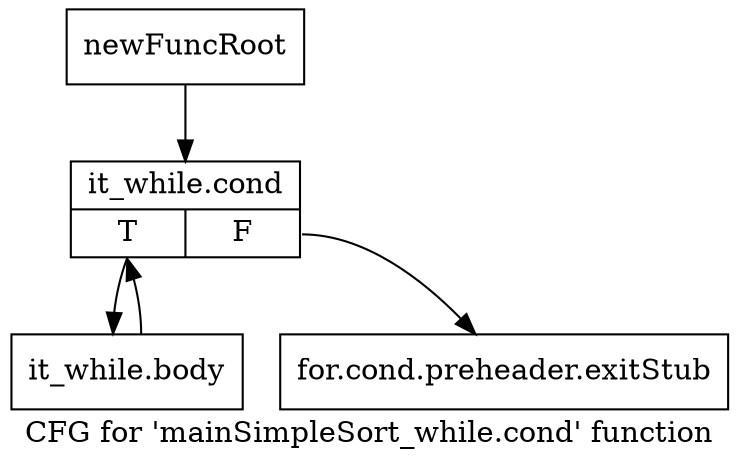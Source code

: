 digraph "CFG for 'mainSimpleSort_while.cond' function" {
	label="CFG for 'mainSimpleSort_while.cond' function";

	Node0x1802870 [shape=record,label="{newFuncRoot}"];
	Node0x1802870 -> Node0x1808230;
	Node0x18081e0 [shape=record,label="{for.cond.preheader.exitStub}"];
	Node0x1808230 [shape=record,label="{it_while.cond|{<s0>T|<s1>F}}"];
	Node0x1808230:s0 -> Node0x1808280;
	Node0x1808230:s1 -> Node0x18081e0;
	Node0x1808280 [shape=record,label="{it_while.body}"];
	Node0x1808280 -> Node0x1808230;
}
